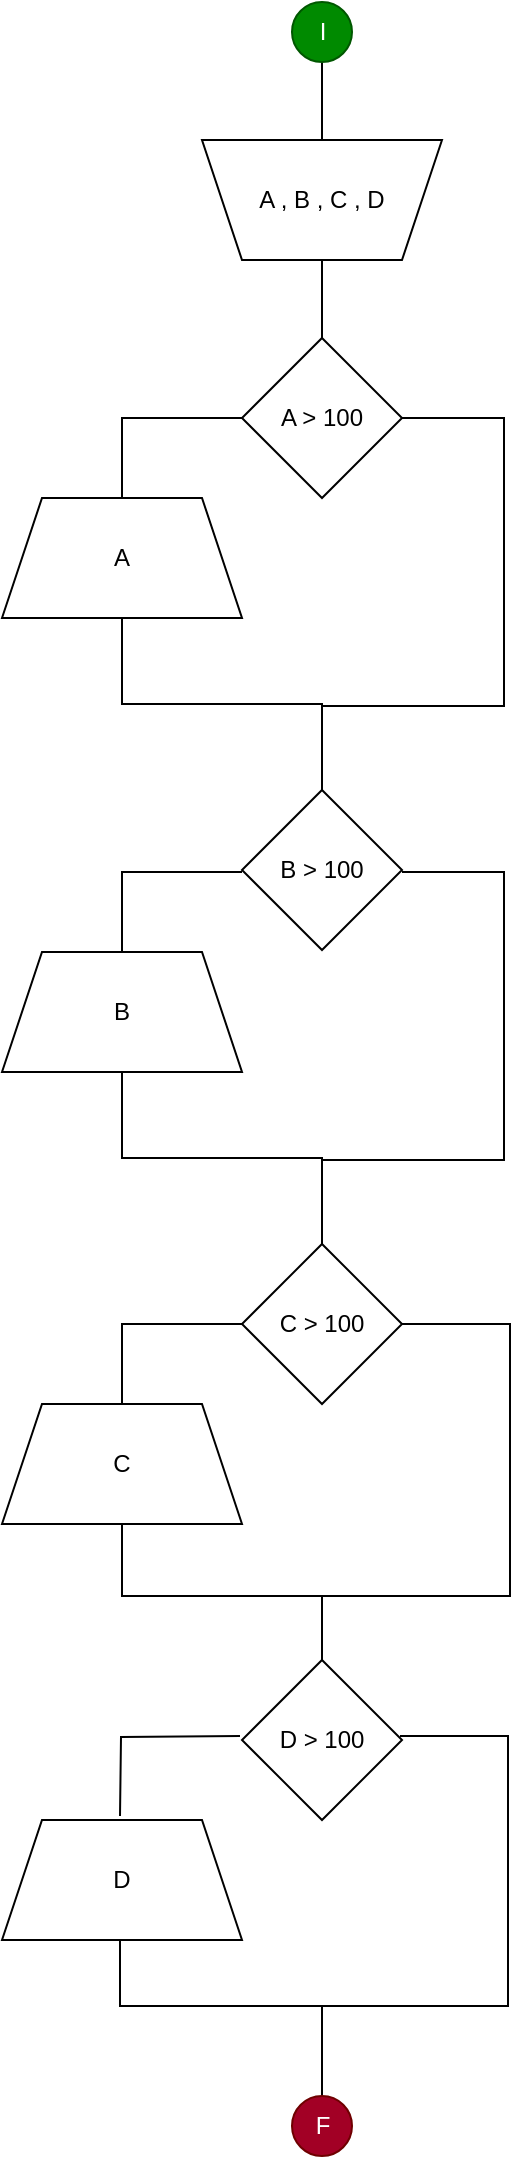 <mxfile>
    <diagram id="wBg50sdingHvwVwzQO2T" name="Page-1">
        <mxGraphModel dx="980" dy="398" grid="0" gridSize="10" guides="1" tooltips="1" connect="1" arrows="1" fold="1" page="1" pageScale="1" pageWidth="1200" pageHeight="1920" math="0" shadow="0">
            <root>
                <mxCell id="0"/>
                <mxCell id="1" parent="0"/>
                <mxCell id="17" style="edgeStyle=orthogonalEdgeStyle;rounded=0;html=1;exitX=0.5;exitY=1;exitDx=0;exitDy=0;entryX=0.5;entryY=1;entryDx=0;entryDy=0;endArrow=none;endFill=0;" edge="1" parent="1" source="2" target="3">
                    <mxGeometry relative="1" as="geometry"/>
                </mxCell>
                <mxCell id="2" value="I" style="shape=ellipse;html=1;dashed=0;whitespace=wrap;aspect=fixed;perimeter=ellipsePerimeter;fillColor=#008a00;fontColor=#ffffff;strokeColor=#005700;" vertex="1" parent="1">
                    <mxGeometry x="585" y="97" width="30" height="30" as="geometry"/>
                </mxCell>
                <mxCell id="18" style="edgeStyle=orthogonalEdgeStyle;rounded=0;html=1;exitX=0.5;exitY=0;exitDx=0;exitDy=0;entryX=0.5;entryY=0;entryDx=0;entryDy=0;endArrow=none;endFill=0;" edge="1" parent="1" source="3" target="4">
                    <mxGeometry relative="1" as="geometry"/>
                </mxCell>
                <mxCell id="3" value="A , B , C , D" style="shape=trapezoid;perimeter=trapezoidPerimeter;whiteSpace=wrap;html=1;fixedSize=1;direction=west;" vertex="1" parent="1">
                    <mxGeometry x="540" y="166" width="120" height="60" as="geometry"/>
                </mxCell>
                <mxCell id="6" style="edgeStyle=orthogonalEdgeStyle;html=1;exitX=0;exitY=0.5;exitDx=0;exitDy=0;entryX=0.5;entryY=0;entryDx=0;entryDy=0;rounded=0;endArrow=none;endFill=0;" edge="1" parent="1" source="4" target="5">
                    <mxGeometry relative="1" as="geometry"/>
                </mxCell>
                <mxCell id="9" style="edgeStyle=orthogonalEdgeStyle;rounded=0;html=1;exitX=1;exitY=0.5;exitDx=0;exitDy=0;entryX=0.5;entryY=0;entryDx=0;entryDy=0;endArrow=none;endFill=0;" edge="1" parent="1" source="4" target="7">
                    <mxGeometry relative="1" as="geometry">
                        <Array as="points">
                            <mxPoint x="691" y="305"/>
                            <mxPoint x="691" y="449"/>
                            <mxPoint x="600" y="449"/>
                        </Array>
                    </mxGeometry>
                </mxCell>
                <mxCell id="4" value="A &amp;gt; 100" style="rhombus;whiteSpace=wrap;html=1;" vertex="1" parent="1">
                    <mxGeometry x="560" y="265" width="80" height="80" as="geometry"/>
                </mxCell>
                <mxCell id="8" style="edgeStyle=orthogonalEdgeStyle;rounded=0;html=1;exitX=0.5;exitY=1;exitDx=0;exitDy=0;entryX=0.5;entryY=0;entryDx=0;entryDy=0;endArrow=none;endFill=0;" edge="1" parent="1" source="5" target="7">
                    <mxGeometry relative="1" as="geometry"/>
                </mxCell>
                <mxCell id="5" value="A" style="shape=trapezoid;perimeter=trapezoidPerimeter;whiteSpace=wrap;html=1;fixedSize=1;" vertex="1" parent="1">
                    <mxGeometry x="440" y="345" width="120" height="60" as="geometry"/>
                </mxCell>
                <mxCell id="7" value="B &amp;gt; 100" style="rhombus;whiteSpace=wrap;html=1;" vertex="1" parent="1">
                    <mxGeometry x="560" y="491" width="80" height="80" as="geometry"/>
                </mxCell>
                <mxCell id="10" style="edgeStyle=orthogonalEdgeStyle;html=1;exitX=0;exitY=0.5;exitDx=0;exitDy=0;entryX=0.5;entryY=0;entryDx=0;entryDy=0;rounded=0;endArrow=none;endFill=0;" edge="1" target="13" parent="1">
                    <mxGeometry relative="1" as="geometry">
                        <mxPoint x="560" y="532" as="sourcePoint"/>
                        <Array as="points">
                            <mxPoint x="500" y="532"/>
                        </Array>
                    </mxGeometry>
                </mxCell>
                <mxCell id="11" style="edgeStyle=orthogonalEdgeStyle;rounded=0;html=1;exitX=1;exitY=0.5;exitDx=0;exitDy=0;entryX=0.5;entryY=0;entryDx=0;entryDy=0;endArrow=none;endFill=0;" edge="1" target="14" parent="1">
                    <mxGeometry relative="1" as="geometry">
                        <mxPoint x="640" y="532" as="sourcePoint"/>
                        <Array as="points">
                            <mxPoint x="691" y="532"/>
                            <mxPoint x="691" y="676"/>
                            <mxPoint x="600" y="676"/>
                        </Array>
                    </mxGeometry>
                </mxCell>
                <mxCell id="12" style="edgeStyle=orthogonalEdgeStyle;rounded=0;html=1;exitX=0.5;exitY=1;exitDx=0;exitDy=0;entryX=0.5;entryY=0;entryDx=0;entryDy=0;endArrow=none;endFill=0;" edge="1" source="13" target="14" parent="1">
                    <mxGeometry relative="1" as="geometry"/>
                </mxCell>
                <mxCell id="13" value="B" style="shape=trapezoid;perimeter=trapezoidPerimeter;whiteSpace=wrap;html=1;fixedSize=1;" vertex="1" parent="1">
                    <mxGeometry x="440" y="572" width="120" height="60" as="geometry"/>
                </mxCell>
                <mxCell id="16" style="edgeStyle=orthogonalEdgeStyle;rounded=0;html=1;exitX=0;exitY=0.5;exitDx=0;exitDy=0;entryX=0.5;entryY=0;entryDx=0;entryDy=0;endArrow=none;endFill=0;" edge="1" parent="1" source="14" target="15">
                    <mxGeometry relative="1" as="geometry"/>
                </mxCell>
                <mxCell id="14" value="C &amp;gt; 100" style="rhombus;whiteSpace=wrap;html=1;" vertex="1" parent="1">
                    <mxGeometry x="560" y="718" width="80" height="80" as="geometry"/>
                </mxCell>
                <mxCell id="19" style="edgeStyle=orthogonalEdgeStyle;rounded=0;html=1;exitX=0.5;exitY=1;exitDx=0;exitDy=0;entryX=1;entryY=0.5;entryDx=0;entryDy=0;endArrow=none;endFill=0;" edge="1" parent="1" source="15" target="14">
                    <mxGeometry relative="1" as="geometry">
                        <Array as="points">
                            <mxPoint x="500" y="894"/>
                            <mxPoint x="694" y="894"/>
                            <mxPoint x="694" y="758"/>
                        </Array>
                    </mxGeometry>
                </mxCell>
                <mxCell id="15" value="C" style="shape=trapezoid;perimeter=trapezoidPerimeter;whiteSpace=wrap;html=1;fixedSize=1;" vertex="1" parent="1">
                    <mxGeometry x="440" y="798" width="120" height="60" as="geometry"/>
                </mxCell>
                <mxCell id="27" style="edgeStyle=orthogonalEdgeStyle;rounded=0;html=1;exitX=0.5;exitY=0;exitDx=0;exitDy=0;endArrow=none;endFill=0;" edge="1" parent="1" source="20">
                    <mxGeometry relative="1" as="geometry">
                        <mxPoint x="600" y="893.875" as="targetPoint"/>
                    </mxGeometry>
                </mxCell>
                <mxCell id="20" value="D &amp;gt; 100" style="rhombus;whiteSpace=wrap;html=1;" vertex="1" parent="1">
                    <mxGeometry x="560" y="926" width="80" height="80" as="geometry"/>
                </mxCell>
                <mxCell id="23" style="edgeStyle=orthogonalEdgeStyle;rounded=0;html=1;exitX=0;exitY=0.5;exitDx=0;exitDy=0;entryX=0.5;entryY=0;entryDx=0;entryDy=0;endArrow=none;endFill=0;" edge="1" parent="1">
                    <mxGeometry relative="1" as="geometry">
                        <mxPoint x="559" y="964" as="sourcePoint"/>
                        <mxPoint x="499" y="1004" as="targetPoint"/>
                    </mxGeometry>
                </mxCell>
                <mxCell id="24" style="edgeStyle=orthogonalEdgeStyle;rounded=0;html=1;exitX=0.5;exitY=1;exitDx=0;exitDy=0;entryX=1;entryY=0.5;entryDx=0;entryDy=0;endArrow=none;endFill=0;" edge="1" parent="1">
                    <mxGeometry relative="1" as="geometry">
                        <mxPoint x="499" y="1064" as="sourcePoint"/>
                        <mxPoint x="639" y="964" as="targetPoint"/>
                        <Array as="points">
                            <mxPoint x="499" y="1099"/>
                            <mxPoint x="693" y="1099"/>
                            <mxPoint x="693" y="964"/>
                        </Array>
                    </mxGeometry>
                </mxCell>
                <mxCell id="26" value="D" style="shape=trapezoid;perimeter=trapezoidPerimeter;whiteSpace=wrap;html=1;fixedSize=1;" vertex="1" parent="1">
                    <mxGeometry x="440" y="1006" width="120" height="60" as="geometry"/>
                </mxCell>
                <mxCell id="30" style="edgeStyle=orthogonalEdgeStyle;rounded=0;html=1;exitX=0.5;exitY=0;exitDx=0;exitDy=0;endArrow=none;endFill=0;" edge="1" parent="1" source="28">
                    <mxGeometry relative="1" as="geometry">
                        <mxPoint x="600" y="1098.875" as="targetPoint"/>
                    </mxGeometry>
                </mxCell>
                <mxCell id="28" value="F" style="shape=ellipse;html=1;dashed=0;whitespace=wrap;aspect=fixed;perimeter=ellipsePerimeter;fillColor=#a20025;fontColor=#ffffff;strokeColor=#6F0000;" vertex="1" parent="1">
                    <mxGeometry x="585" y="1144" width="30" height="30" as="geometry"/>
                </mxCell>
            </root>
        </mxGraphModel>
    </diagram>
</mxfile>